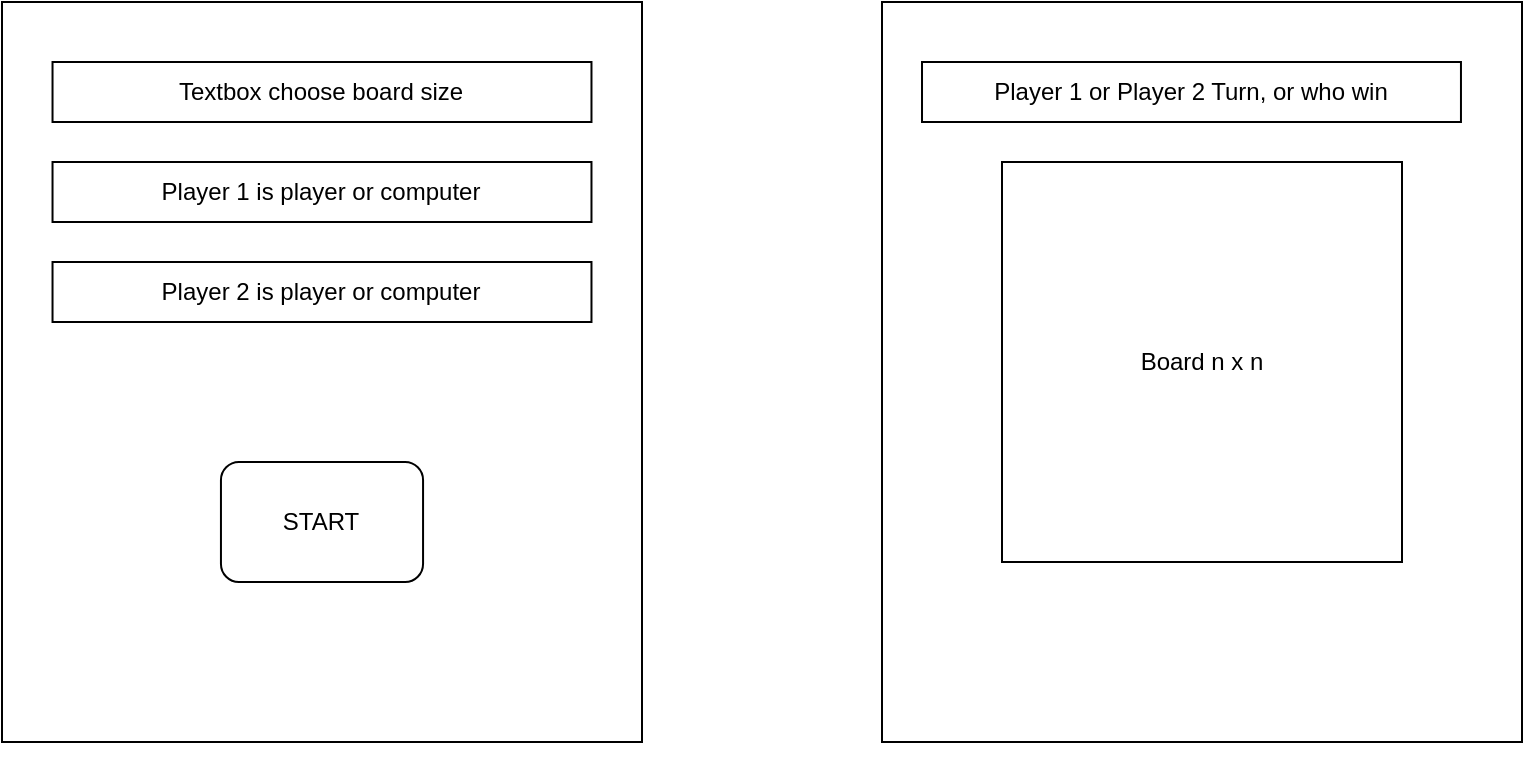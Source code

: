 <mxfile version="14.1.8" type="google"><diagram id="Vqjk3gtUksaYraBWGgSn" name="Page-1"><mxGraphModel dx="913" dy="790" grid="1" gridSize="10" guides="1" tooltips="1" connect="1" arrows="1" fold="1" page="1" pageScale="1" pageWidth="850" pageHeight="1100" math="0" shadow="0"><root><mxCell id="0"/><mxCell id="1" parent="0"/><mxCell id="Hhv31nuvWVewST7oPYWm-6" value="" style="group" parent="1" vertex="1" connectable="0"><mxGeometry x="40" y="120" width="320" height="380" as="geometry"/></mxCell><mxCell id="Hhv31nuvWVewST7oPYWm-1" value="" style="rounded=0;whiteSpace=wrap;html=1;" parent="Hhv31nuvWVewST7oPYWm-6" vertex="1"><mxGeometry width="320" height="370" as="geometry"/></mxCell><mxCell id="Hhv31nuvWVewST7oPYWm-2" value="Textbox choose board size" style="rounded=0;whiteSpace=wrap;html=1;fillColor=#ffffff;gradientColor=none;" parent="Hhv31nuvWVewST7oPYWm-6" vertex="1"><mxGeometry x="25.263" y="30" width="269.474" height="30" as="geometry"/></mxCell><mxCell id="Hhv31nuvWVewST7oPYWm-3" value="&lt;div&gt;Player 1 is player or computer&lt;br&gt;&lt;/div&gt;" style="rounded=0;whiteSpace=wrap;html=1;fillColor=#ffffff;gradientColor=none;" parent="Hhv31nuvWVewST7oPYWm-6" vertex="1"><mxGeometry x="25.263" y="80" width="269.474" height="30" as="geometry"/></mxCell><mxCell id="Hhv31nuvWVewST7oPYWm-4" value="&lt;div&gt;Player 2 is player or computer&lt;br&gt;&lt;/div&gt;" style="rounded=0;whiteSpace=wrap;html=1;fillColor=#ffffff;gradientColor=none;" parent="Hhv31nuvWVewST7oPYWm-6" vertex="1"><mxGeometry x="25.263" y="130" width="269.474" height="30" as="geometry"/></mxCell><mxCell id="Hhv31nuvWVewST7oPYWm-5" value="START" style="rounded=1;whiteSpace=wrap;html=1;fillColor=#ffffff;gradientColor=none;" parent="Hhv31nuvWVewST7oPYWm-6" vertex="1"><mxGeometry x="109.474" y="230" width="101.053" height="60" as="geometry"/></mxCell><mxCell id="Hhv31nuvWVewST7oPYWm-7" value="" style="group" parent="Hhv31nuvWVewST7oPYWm-6" vertex="1" connectable="0"><mxGeometry x="440" width="320" height="370" as="geometry"/></mxCell><mxCell id="Hhv31nuvWVewST7oPYWm-8" value="" style="rounded=0;whiteSpace=wrap;html=1;" parent="Hhv31nuvWVewST7oPYWm-7" vertex="1"><mxGeometry width="320" height="370" as="geometry"/></mxCell><mxCell id="Hhv31nuvWVewST7oPYWm-11" value="Player 1 or Player 2 Turn, or who win" style="rounded=0;whiteSpace=wrap;html=1;fillColor=#ffffff;gradientColor=none;" parent="Hhv31nuvWVewST7oPYWm-7" vertex="1"><mxGeometry x="20.003" y="30" width="269.474" height="30" as="geometry"/></mxCell><mxCell id="Hhv31nuvWVewST7oPYWm-13" value="Board n x n" style="whiteSpace=wrap;html=1;aspect=fixed;fillColor=#ffffff;gradientColor=none;" parent="Hhv31nuvWVewST7oPYWm-7" vertex="1"><mxGeometry x="60" y="80" width="200" height="200" as="geometry"/></mxCell></root></mxGraphModel></diagram></mxfile>